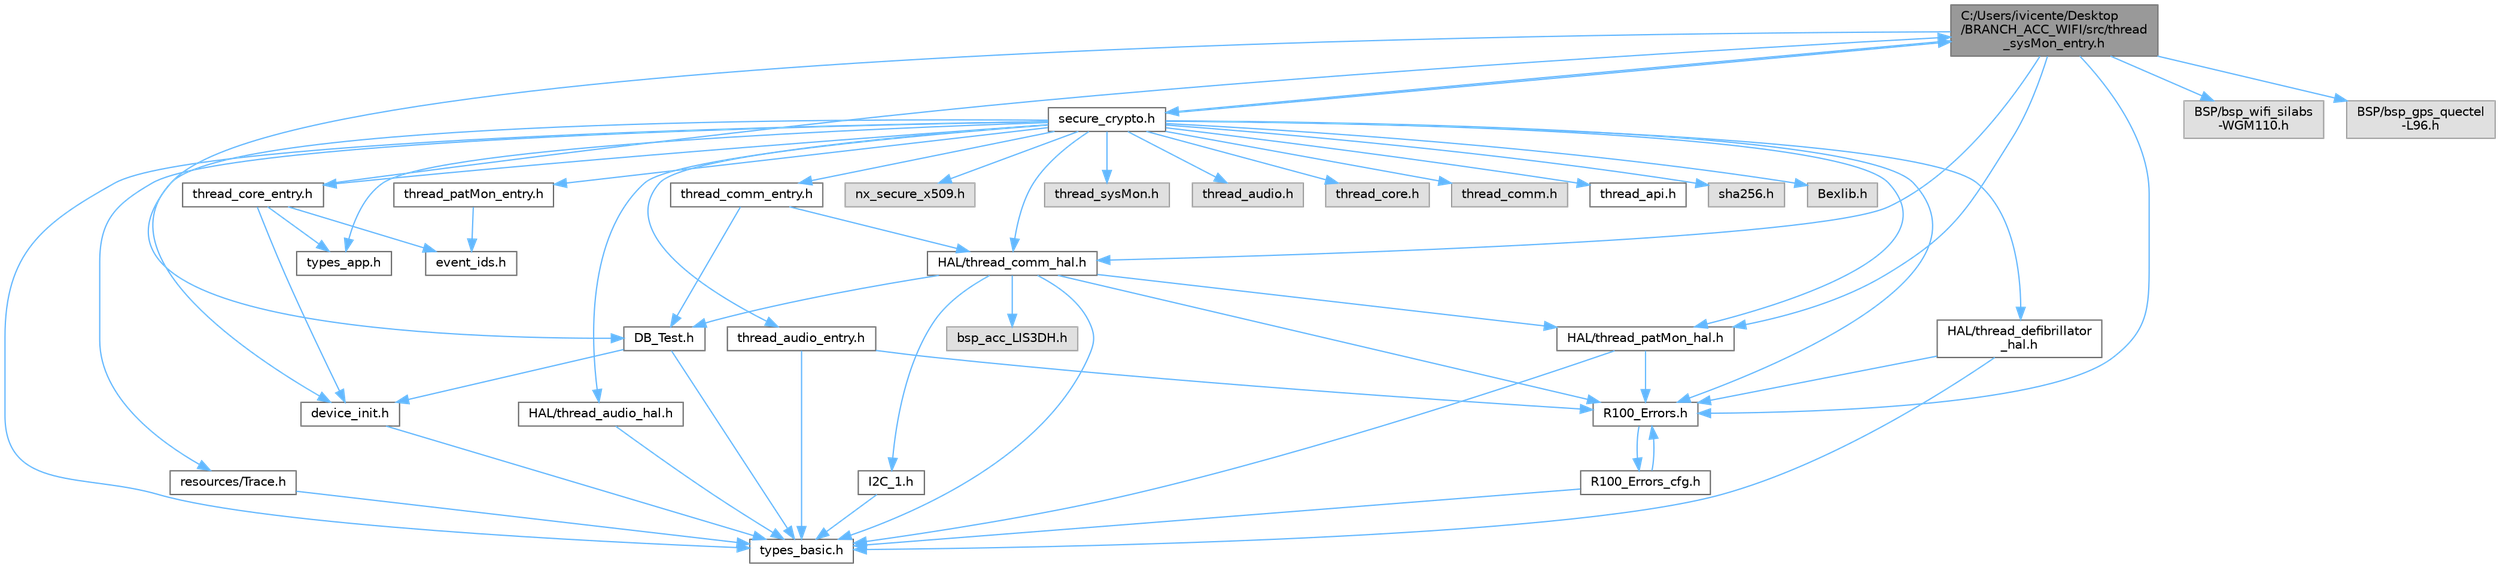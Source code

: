 digraph "C:/Users/ivicente/Desktop/BRANCH_ACC_WIFI/src/thread_sysMon_entry.h"
{
 // LATEX_PDF_SIZE
  bgcolor="transparent";
  edge [fontname=Helvetica,fontsize=10,labelfontname=Helvetica,labelfontsize=10];
  node [fontname=Helvetica,fontsize=10,shape=box,height=0.2,width=0.4];
  Node1 [id="Node000001",label="C:/Users/ivicente/Desktop\l/BRANCH_ACC_WIFI/src/thread\l_sysMon_entry.h",height=0.2,width=0.4,color="gray40", fillcolor="grey60", style="filled", fontcolor="black",tooltip="Header with functions related to the system monitor service."];
  Node1 -> Node2 [id="edge58_Node000001_Node000002",color="steelblue1",style="solid",tooltip=" "];
  Node2 [id="Node000002",label="R100_Errors.h",height=0.2,width=0.4,color="grey40", fillcolor="white", style="filled",URL="$a00038.html",tooltip=" "];
  Node2 -> Node3 [id="edge59_Node000002_Node000003",color="steelblue1",style="solid",tooltip=" "];
  Node3 [id="Node000003",label="R100_Errors_cfg.h",height=0.2,width=0.4,color="grey40", fillcolor="white", style="filled",URL="$a00044.html",tooltip=" "];
  Node3 -> Node2 [id="edge60_Node000003_Node000002",color="steelblue1",style="solid",tooltip=" "];
  Node3 -> Node4 [id="edge61_Node000003_Node000004",color="steelblue1",style="solid",tooltip=" "];
  Node4 [id="Node000004",label="types_basic.h",height=0.2,width=0.4,color="grey40", fillcolor="white", style="filled",URL="$a00137.html",tooltip="Basic Types' definition."];
  Node1 -> Node5 [id="edge62_Node000001_Node000005",color="steelblue1",style="solid",tooltip=" "];
  Node5 [id="Node000005",label="HAL/thread_patMon_hal.h",height=0.2,width=0.4,color="grey40", fillcolor="white", style="filled",URL="$a00221.html",tooltip="Header with functions related to the patMon BSP service."];
  Node5 -> Node4 [id="edge63_Node000005_Node000004",color="steelblue1",style="solid",tooltip=" "];
  Node5 -> Node2 [id="edge64_Node000005_Node000002",color="steelblue1",style="solid",tooltip=" "];
  Node1 -> Node6 [id="edge65_Node000001_Node000006",color="steelblue1",style="solid",tooltip=" "];
  Node6 [id="Node000006",label="HAL/thread_comm_hal.h",height=0.2,width=0.4,color="grey40", fillcolor="white", style="filled",URL="$a00191.html",tooltip="Header with functions related to the HAL Comm."];
  Node6 -> Node2 [id="edge66_Node000006_Node000002",color="steelblue1",style="solid",tooltip=" "];
  Node6 -> Node4 [id="edge67_Node000006_Node000004",color="steelblue1",style="solid",tooltip=" "];
  Node6 -> Node5 [id="edge68_Node000006_Node000005",color="steelblue1",style="solid",tooltip=" "];
  Node6 -> Node7 [id="edge69_Node000006_Node000007",color="steelblue1",style="solid",tooltip=" "];
  Node7 [id="Node000007",label="DB_Test.h",height=0.2,width=0.4,color="grey40", fillcolor="white", style="filled",URL="$a00011.html",tooltip="Test File header file."];
  Node7 -> Node8 [id="edge70_Node000007_Node000008",color="steelblue1",style="solid",tooltip=" "];
  Node8 [id="Node000008",label="device_init.h",height=0.2,width=0.4,color="grey40", fillcolor="white", style="filled",URL="$a00017.html",tooltip=" "];
  Node8 -> Node4 [id="edge71_Node000008_Node000004",color="steelblue1",style="solid",tooltip=" "];
  Node7 -> Node4 [id="edge72_Node000007_Node000004",color="steelblue1",style="solid",tooltip=" "];
  Node6 -> Node9 [id="edge73_Node000006_Node000009",color="steelblue1",style="solid",tooltip=" "];
  Node9 [id="Node000009",label="I2C_1.h",height=0.2,width=0.4,color="grey40", fillcolor="white", style="filled",URL="$a00161.html",tooltip="Header with functions related to the I2C-1."];
  Node9 -> Node4 [id="edge74_Node000009_Node000004",color="steelblue1",style="solid",tooltip=" "];
  Node6 -> Node10 [id="edge75_Node000006_Node000010",color="steelblue1",style="solid",tooltip=" "];
  Node10 [id="Node000010",label="bsp_acc_LIS3DH.h",height=0.2,width=0.4,color="grey60", fillcolor="#E0E0E0", style="filled",tooltip=" "];
  Node1 -> Node7 [id="edge76_Node000001_Node000007",color="steelblue1",style="solid",tooltip=" "];
  Node1 -> Node11 [id="edge77_Node000001_Node000011",color="steelblue1",style="solid",tooltip=" "];
  Node11 [id="Node000011",label="secure_crypto.h",height=0.2,width=0.4,color="grey40", fillcolor="white", style="filled",URL="$a00050.html",tooltip="NetX secure for check certificates."];
  Node11 -> Node12 [id="edge78_Node000011_Node000012",color="steelblue1",style="solid",tooltip=" "];
  Node12 [id="Node000012",label="nx_secure_x509.h",height=0.2,width=0.4,color="grey60", fillcolor="#E0E0E0", style="filled",tooltip=" "];
  Node11 -> Node6 [id="edge79_Node000011_Node000006",color="steelblue1",style="solid",tooltip=" "];
  Node11 -> Node8 [id="edge80_Node000011_Node000008",color="steelblue1",style="solid",tooltip=" "];
  Node11 -> Node13 [id="edge81_Node000011_Node000013",color="steelblue1",style="solid",tooltip=" "];
  Node13 [id="Node000013",label="resources/Trace.h",height=0.2,width=0.4,color="grey40", fillcolor="white", style="filled",URL="$a00251.html",tooltip=" "];
  Node13 -> Node4 [id="edge82_Node000013_Node000004",color="steelblue1",style="solid",tooltip=" "];
  Node11 -> Node2 [id="edge83_Node000011_Node000002",color="steelblue1",style="solid",tooltip=" "];
  Node11 -> Node4 [id="edge84_Node000011_Node000004",color="steelblue1",style="solid",tooltip=" "];
  Node11 -> Node14 [id="edge85_Node000011_Node000014",color="steelblue1",style="solid",tooltip=" "];
  Node14 [id="Node000014",label="types_app.h",height=0.2,width=0.4,color="grey40", fillcolor="white", style="filled",URL="$a00134.html",tooltip="Common Types' definition."];
  Node11 -> Node15 [id="edge86_Node000011_Node000015",color="steelblue1",style="solid",tooltip=" "];
  Node15 [id="Node000015",label="HAL/thread_defibrillator\l_hal.h",height=0.2,width=0.4,color="grey40", fillcolor="white", style="filled",URL="$a00203.html",tooltip="Header with functions related to the defibrillator BSP service."];
  Node15 -> Node4 [id="edge87_Node000015_Node000004",color="steelblue1",style="solid",tooltip=" "];
  Node15 -> Node2 [id="edge88_Node000015_Node000002",color="steelblue1",style="solid",tooltip=" "];
  Node11 -> Node5 [id="edge89_Node000011_Node000005",color="steelblue1",style="solid",tooltip=" "];
  Node11 -> Node16 [id="edge90_Node000011_Node000016",color="steelblue1",style="solid",tooltip=" "];
  Node16 [id="Node000016",label="HAL/thread_audio_hal.h",height=0.2,width=0.4,color="grey40", fillcolor="white", style="filled",URL="$a00185.html",tooltip="Header with functions related to the audio BSP service."];
  Node16 -> Node4 [id="edge91_Node000016_Node000004",color="steelblue1",style="solid",tooltip=" "];
  Node11 -> Node17 [id="edge92_Node000011_Node000017",color="steelblue1",style="solid",tooltip=" "];
  Node17 [id="Node000017",label="thread_comm_entry.h",height=0.2,width=0.4,color="grey40", fillcolor="white", style="filled",URL="$a00083.html",tooltip="Header for Comm Thread entry."];
  Node17 -> Node6 [id="edge93_Node000017_Node000006",color="steelblue1",style="solid",tooltip=" "];
  Node17 -> Node7 [id="edge94_Node000017_Node000007",color="steelblue1",style="solid",tooltip=" "];
  Node11 -> Node18 [id="edge95_Node000011_Node000018",color="steelblue1",style="solid",tooltip=" "];
  Node18 [id="Node000018",label="thread_patMon_entry.h",height=0.2,width=0.4,color="grey40", fillcolor="white", style="filled",URL="$a00119.html",tooltip=" "];
  Node18 -> Node19 [id="edge96_Node000018_Node000019",color="steelblue1",style="solid",tooltip=" "];
  Node19 [id="Node000019",label="event_ids.h",height=0.2,width=0.4,color="grey40", fillcolor="white", style="filled",URL="$a00020.html",tooltip="Event identifiers header file."];
  Node11 -> Node1 [id="edge97_Node000011_Node000001",color="steelblue1",style="solid",tooltip=" "];
  Node11 -> Node20 [id="edge98_Node000011_Node000020",color="steelblue1",style="solid",tooltip=" "];
  Node20 [id="Node000020",label="thread_sysMon.h",height=0.2,width=0.4,color="grey60", fillcolor="#E0E0E0", style="filled",tooltip=" "];
  Node11 -> Node21 [id="edge99_Node000011_Node000021",color="steelblue1",style="solid",tooltip=" "];
  Node21 [id="Node000021",label="thread_audio_entry.h",height=0.2,width=0.4,color="grey40", fillcolor="white", style="filled",URL="$a00077.html",tooltip="Header with functions related to the audio service."];
  Node21 -> Node2 [id="edge100_Node000021_Node000002",color="steelblue1",style="solid",tooltip=" "];
  Node21 -> Node4 [id="edge101_Node000021_Node000004",color="steelblue1",style="solid",tooltip=" "];
  Node11 -> Node22 [id="edge102_Node000011_Node000022",color="steelblue1",style="solid",tooltip=" "];
  Node22 [id="Node000022",label="thread_audio.h",height=0.2,width=0.4,color="grey60", fillcolor="#E0E0E0", style="filled",tooltip=" "];
  Node11 -> Node23 [id="edge103_Node000011_Node000023",color="steelblue1",style="solid",tooltip=" "];
  Node23 [id="Node000023",label="thread_core_entry.h",height=0.2,width=0.4,color="grey40", fillcolor="white", style="filled",URL="$a00089.html",tooltip="Header with functions related to the core service."];
  Node23 -> Node8 [id="edge104_Node000023_Node000008",color="steelblue1",style="solid",tooltip=" "];
  Node23 -> Node14 [id="edge105_Node000023_Node000014",color="steelblue1",style="solid",tooltip=" "];
  Node23 -> Node19 [id="edge106_Node000023_Node000019",color="steelblue1",style="solid",tooltip=" "];
  Node23 -> Node1 [id="edge107_Node000023_Node000001",color="steelblue1",style="solid",tooltip=" "];
  Node11 -> Node24 [id="edge108_Node000011_Node000024",color="steelblue1",style="solid",tooltip=" "];
  Node24 [id="Node000024",label="thread_core.h",height=0.2,width=0.4,color="grey60", fillcolor="#E0E0E0", style="filled",tooltip=" "];
  Node11 -> Node25 [id="edge109_Node000011_Node000025",color="steelblue1",style="solid",tooltip=" "];
  Node25 [id="Node000025",label="thread_comm.h",height=0.2,width=0.4,color="grey60", fillcolor="#E0E0E0", style="filled",tooltip=" "];
  Node11 -> Node26 [id="edge110_Node000011_Node000026",color="steelblue1",style="solid",tooltip=" "];
  Node26 [id="Node000026",label="thread_api.h",height=0.2,width=0.4,color="grey40", fillcolor="white", style="filled",URL="$a00071.html",tooltip="Header with functions related to thread APIs."];
  Node11 -> Node27 [id="edge111_Node000011_Node000027",color="steelblue1",style="solid",tooltip=" "];
  Node27 [id="Node000027",label="sha256.h",height=0.2,width=0.4,color="grey60", fillcolor="#E0E0E0", style="filled",tooltip=" "];
  Node11 -> Node28 [id="edge112_Node000011_Node000028",color="steelblue1",style="solid",tooltip=" "];
  Node28 [id="Node000028",label="Bexlib.h",height=0.2,width=0.4,color="grey60", fillcolor="#E0E0E0", style="filled",tooltip=" "];
  Node1 -> Node29 [id="edge113_Node000001_Node000029",color="steelblue1",style="solid",tooltip=" "];
  Node29 [id="Node000029",label="BSP/bsp_wifi_silabs\l-WGM110.h",height=0.2,width=0.4,color="grey60", fillcolor="#E0E0E0", style="filled",tooltip=" "];
  Node1 -> Node30 [id="edge114_Node000001_Node000030",color="steelblue1",style="solid",tooltip=" "];
  Node30 [id="Node000030",label="BSP/bsp_gps_quectel\l-L96.h",height=0.2,width=0.4,color="grey60", fillcolor="#E0E0E0", style="filled",tooltip=" "];
}
